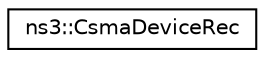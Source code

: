 digraph "Graphical Class Hierarchy"
{
 // LATEX_PDF_SIZE
  edge [fontname="Helvetica",fontsize="10",labelfontname="Helvetica",labelfontsize="10"];
  node [fontname="Helvetica",fontsize="10",shape=record];
  rankdir="LR";
  Node0 [label="ns3::CsmaDeviceRec",height=0.2,width=0.4,color="black", fillcolor="white", style="filled",URL="$classns3_1_1_csma_device_rec.html",tooltip="CsmaNetDevice Record."];
}
